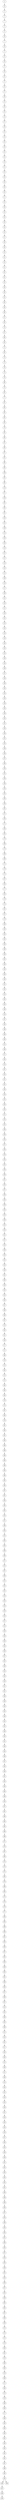 digraph {
	0 [label=0]
	12 [label=12]
	5 [label=5]
	2 [label=2]
	7 [label=7]
	3 [label=3]
	8 [label=8]
	10 [label=10]
	1 [label=1]
	13 [label=13]
	4 [label=4]
	11 [label=11]
	16 [label=16]
	6 [label=6]
	18 [label=18]
	21 [label=21]
	9 [label=9]
	22 [label=22]
	17 [label=17]
	29 [label=29]
	15 [label=15]
	20 [label=20]
	23 [label=23]
	14 [label=14]
	37 [label=37]
	28 [label=28]
	25 [label=25]
	24 [label=24]
	45 [label=45]
	26 [label=26]
	42 [label=42]
	32 [label=32]
	19 [label=19]
	31 [label=31]
	33 [label=33]
	30 [label=30]
	48 [label=48]
	36 [label=36]
	40 [label=40]
	27 [label=27]
	35 [label=35]
	38 [label=38]
	34 [label=34]
	50 [label=50]
	39 [label=39]
	44 [label=44]
	43 [label=43]
	47 [label=47]
	49 [label=49]
	46 [label=46]
	53 [label=53]
	41 [label=41]
	54 [label=54]
	51 [label=51]
	62 [label=62]
	61 [label=61]
	55 [label=55]
	59 [label=59]
	58 [label=58]
	52 [label=52]
	60 [label=60]
	56 [label=56]
	68 [label=68]
	57 [label=57]
	63 [label=63]
	70 [label=70]
	67 [label=67]
	66 [label=66]
	64 [label=64]
	71 [label=71]
	65 [label=65]
	73 [label=73]
	72 [label=72]
	78 [label=78]
	74 [label=74]
	76 [label=76]
	69 [label=69]
	75 [label=75]
	82 [label=82]
	77 [label=77]
	81 [label=81]
	80 [label=80]
	83 [label=83]
	85 [label=85]
	84 [label=84]
	79 [label=79]
	94 [label=94]
	86 [label=86]
	91 [label=91]
	88 [label=88]
	87 [label=87]
	92 [label=92]
	98 [label=98]
	89 [label=89]
	100 [label=100]
	93 [label=93]
	96 [label=96]
	114 [label=114]
	97 [label=97]
	104 [label=104]
	90 [label=90]
	99 [label=99]
	95 [label=95]
	102 [label=102]
	101 [label=101]
	109 [label=109]
	115 [label=115]
	103 [label=103]
	105 [label=105]
	113 [label=113]
	107 [label=107]
	127 [label=127]
	110 [label=110]
	122 [label=122]
	112 [label=112]
	106 [label=106]
	116 [label=116]
	117 [label=117]
	108 [label=108]
	121 [label=121]
	120 [label=120]
	111 [label=111]
	126 [label=126]
	131 [label=131]
	123 [label=123]
	132 [label=132]
	118 [label=118]
	119 [label=119]
	140 [label=140]
	125 [label=125]
	124 [label=124]
	130 [label=130]
	144 [label=144]
	136 [label=136]
	137 [label=137]
	128 [label=128]
	139 [label=139]
	145 [label=145]
	134 [label=134]
	133 [label=133]
	129 [label=129]
	135 [label=135]
	138 [label=138]
	142 [label=142]
	141 [label=141]
	143 [label=143]
	156 [label=156]
	151 [label=151]
	153 [label=153]
	149 [label=149]
	148 [label=148]
	147 [label=147]
	160 [label=160]
	150 [label=150]
	152 [label=152]
	159 [label=159]
	146 [label=146]
	154 [label=154]
	155 [label=155]
	165 [label=165]
	158 [label=158]
	161 [label=161]
	157 [label=157]
	163 [label=163]
	171 [label=171]
	164 [label=164]
	162 [label=162]
	170 [label=170]
	169 [label=169]
	173 [label=173]
	168 [label=168]
	166 [label=166]
	172 [label=172]
	176 [label=176]
	175 [label=175]
	167 [label=167]
	184 [label=184]
	177 [label=177]
	183 [label=183]
	178 [label=178]
	174 [label=174]
	181 [label=181]
	187 [label=187]
	179 [label=179]
	186 [label=186]
	193 [label=193]
	185 [label=185]
	182 [label=182]
	180 [label=180]
	188 [label=188]
	189 [label=189]
	202 [label=202]
	199 [label=199]
	194 [label=194]
	206 [label=206]
	190 [label=190]
	191 [label=191]
	192 [label=192]
	210 [label=210]
	205 [label=205]
	203 [label=203]
	196 [label=196]
	216 [label=216]
	197 [label=197]
	195 [label=195]
	198 [label=198]
	209 [label=209]
	200 [label=200]
	212 [label=212]
	208 [label=208]
	217 [label=217]
	204 [label=204]
	214 [label=214]
	207 [label=207]
	225 [label=225]
	221 [label=221]
	201 [label=201]
	230 [label=230]
	218 [label=218]
	215 [label=215]
	220 [label=220]
	223 [label=223]
	211 [label=211]
	213 [label=213]
	222 [label=222]
	236 [label=236]
	226 [label=226]
	224 [label=224]
	227 [label=227]
	229 [label=229]
	219 [label=219]
	234 [label=234]
	232 [label=232]
	228 [label=228]
	249 [label=249]
	231 [label=231]
	235 [label=235]
	237 [label=237]
	238 [label=238]
	240 [label=240]
	239 [label=239]
	243 [label=243]
	233 [label=233]
	248 [label=248]
	242 [label=242]
	254 [label=254]
	241 [label=241]
	247 [label=247]
	244 [label=244]
	256 [label=256]
	250 [label=250]
	252 [label=252]
	245 [label=245]
	246 [label=246]
	261 [label=261]
	260 [label=260]
	258 [label=258]
	255 [label=255]
	253 [label=253]
	263 [label=263]
	257 [label=257]
	269 [label=269]
	268 [label=268]
	267 [label=267]
	270 [label=270]
	262 [label=262]
	251 [label=251]
	259 [label=259]
	277 [label=277]
	271 [label=271]
	266 [label=266]
	276 [label=276]
	273 [label=273]
	282 [label=282]
	275 [label=275]
	272 [label=272]
	265 [label=265]
	285 [label=285]
	264 [label=264]
	278 [label=278]
	274 [label=274]
	287 [label=287]
	280 [label=280]
	279 [label=279]
	281 [label=281]
	283 [label=283]
	291 [label=291]
	295 [label=295]
	288 [label=288]
	286 [label=286]
	289 [label=289]
	300 [label=300]
	299 [label=299]
	284 [label=284]
	296 [label=296]
	292 [label=292]
	290 [label=290]
	297 [label=297]
	301 [label=301]
	294 [label=294]
	293 [label=293]
	302 [label=302]
	310 [label=310]
	311 [label=311]
	298 [label=298]
	304 [label=304]
	313 [label=313]
	305 [label=305]
	303 [label=303]
	306 [label=306]
	308 [label=308]
	317 [label=317]
	315 [label=315]
	307 [label=307]
	309 [label=309]
	312 [label=312]
	325 [label=325]
	322 [label=322]
	319 [label=319]
	323 [label=323]
	316 [label=316]
	318 [label=318]
	320 [label=320]
	327 [label=327]
	314 [label=314]
	328 [label=328]
	326 [label=326]
	330 [label=330]
	334 [label=334]
	358 [label=358]
	337 [label=337]
	332 [label=332]
	338 [label=338]
	324 [label=324]
	333 [label=333]
	329 [label=329]
	321 [label=321]
	331 [label=331]
	336 [label=336]
	339 [label=339]
	343 [label=343]
	335 [label=335]
	346 [label=346]
	342 [label=342]
	352 [label=352]
	348 [label=348]
	353 [label=353]
	341 [label=341]
	340 [label=340]
	344 [label=344]
	359 [label=359]
	347 [label=347]
	345 [label=345]
	349 [label=349]
	351 [label=351]
	355 [label=355]
	350 [label=350]
	364 [label=364]
	356 [label=356]
	354 [label=354]
	357 [label=357]
	361 [label=361]
	360 [label=360]
	365 [label=365]
	362 [label=362]
	368 [label=368]
	366 [label=366]
	371 [label=371]
	370 [label=370]
	367 [label=367]
	363 [label=363]
	374 [label=374]
	373 [label=373]
	372 [label=372]
	382 [label=382]
	378 [label=378]
	369 [label=369]
	385 [label=385]
	375 [label=375]
	376 [label=376]
	379 [label=379]
	377 [label=377]
	384 [label=384]
	394 [label=394]
	388 [label=388]
	386 [label=386]
	381 [label=381]
	383 [label=383]
	390 [label=390]
	387 [label=387]
	392 [label=392]
	380 [label=380]
	406 [label=406]
	393 [label=393]
	391 [label=391]
	389 [label=389]
	395 [label=395]
	407 [label=407]
	396 [label=396]
	397 [label=397]
	413 [label=413]
	402 [label=402]
	398 [label=398]
	405 [label=405]
	399 [label=399]
	412 [label=412]
	410 [label=410]
	401 [label=401]
	417 [label=417]
	403 [label=403]
	400 [label=400]
	415 [label=415]
	408 [label=408]
	411 [label=411]
	409 [label=409]
	414 [label=414]
	404 [label=404]
	422 [label=422]
	416 [label=416]
	424 [label=424]
	426 [label=426]
	421 [label=421]
	418 [label=418]
	420 [label=420]
	423 [label=423]
	419 [label=419]
	427 [label=427]
	430 [label=430]
	425 [label=425]
	429 [label=429]
	428 [label=428]
	431 [label=431]
	432 [label=432]
	433 [label=433]
	435 [label=435]
	442 [label=442]
	441 [label=441]
	439 [label=439]
	436 [label=436]
	438 [label=438]
	440 [label=440]
	437 [label=437]
	434 [label=434]
	448 [label=448]
	443 [label=443]
	444 [label=444]
	451 [label=451]
	446 [label=446]
	445 [label=445]
	447 [label=447]
	454 [label=454]
	450 [label=450]
	449 [label=449]
	452 [label=452]
	453 [label=453]
	456 [label=456]
	457 [label=457]
	455 [label=455]
	459 [label=459]
	465 [label=465]
	462 [label=462]
	467 [label=467]
	460 [label=460]
	458 [label=458]
	475 [label=475]
	474 [label=474]
	472 [label=472]
	478 [label=478]
	463 [label=463]
	461 [label=461]
	470 [label=470]
	466 [label=466]
	483 [label=483]
	476 [label=476]
	469 [label=469]
	471 [label=471]
	464 [label=464]
	473 [label=473]
	479 [label=479]
	468 [label=468]
	480 [label=480]
	477 [label=477]
	486 [label=486]
	493 [label=493]
	485 [label=485]
	490 [label=490]
	481 [label=481]
	494 [label=494]
	482 [label=482]
	492 [label=492]
	491 [label=491]
	487 [label=487]
	489 [label=489]
	495 [label=495]
	484 [label=484]
	488 [label=488]
	497 [label=497]
	499 [label=499]
	496 [label=496]
	498 [label=498]
	0 -> 12
	12 -> 5
	5 -> 2
	2 -> 7
	7 -> 3
	3 -> 8
	8 -> 10
	10 -> 1
	1 -> 13
	13 -> 4
	4 -> 11
	11 -> 16
	16 -> 6
	6 -> 18
	18 -> 21
	21 -> 9
	9 -> 22
	22 -> 17
	17 -> 29
	29 -> 15
	15 -> 20
	20 -> 23
	23 -> 14
	14 -> 37
	37 -> 28
	28 -> 25
	25 -> 24
	24 -> 45
	45 -> 26
	26 -> 42
	42 -> 32
	32 -> 19
	19 -> 31
	31 -> 33
	33 -> 30
	30 -> 48
	48 -> 36
	36 -> 40
	40 -> 27
	27 -> 35
	35 -> 38
	38 -> 34
	34 -> 50
	50 -> 39
	39 -> 44
	44 -> 43
	43 -> 47
	47 -> 49
	49 -> 46
	46 -> 53
	53 -> 41
	41 -> 54
	54 -> 51
	51 -> 62
	62 -> 61
	61 -> 55
	55 -> 59
	59 -> 58
	58 -> 52
	52 -> 60
	60 -> 56
	56 -> 68
	68 -> 57
	57 -> 63
	63 -> 70
	70 -> 67
	67 -> 66
	66 -> 64
	64 -> 71
	71 -> 65
	65 -> 73
	73 -> 72
	72 -> 78
	78 -> 74
	74 -> 76
	76 -> 69
	69 -> 75
	75 -> 82
	82 -> 77
	77 -> 81
	81 -> 80
	80 -> 83
	83 -> 85
	85 -> 84
	84 -> 79
	79 -> 94
	94 -> 86
	86 -> 91
	91 -> 88
	88 -> 87
	87 -> 92
	92 -> 98
	98 -> 89
	89 -> 100
	100 -> 93
	93 -> 96
	96 -> 114
	114 -> 97
	97 -> 104
	104 -> 90
	90 -> 99
	99 -> 95
	95 -> 102
	102 -> 101
	101 -> 109
	109 -> 115
	115 -> 103
	103 -> 105
	105 -> 113
	113 -> 107
	107 -> 127
	127 -> 110
	110 -> 122
	122 -> 112
	112 -> 106
	106 -> 116
	116 -> 117
	117 -> 108
	108 -> 121
	121 -> 120
	120 -> 111
	111 -> 126
	126 -> 131
	131 -> 123
	123 -> 132
	132 -> 118
	118 -> 119
	119 -> 140
	140 -> 125
	125 -> 124
	124 -> 130
	130 -> 144
	144 -> 136
	136 -> 137
	137 -> 128
	128 -> 139
	139 -> 145
	145 -> 134
	134 -> 133
	133 -> 129
	129 -> 135
	135 -> 138
	138 -> 142
	142 -> 141
	141 -> 143
	143 -> 156
	156 -> 151
	151 -> 153
	153 -> 149
	149 -> 148
	148 -> 147
	147 -> 160
	160 -> 150
	150 -> 152
	152 -> 159
	159 -> 146
	146 -> 154
	154 -> 155
	155 -> 165
	165 -> 158
	158 -> 161
	161 -> 157
	157 -> 163
	163 -> 171
	171 -> 164
	164 -> 162
	162 -> 170
	170 -> 169
	169 -> 173
	173 -> 168
	168 -> 166
	166 -> 172
	172 -> 176
	176 -> 175
	175 -> 167
	167 -> 184
	184 -> 177
	177 -> 183
	183 -> 178
	178 -> 174
	174 -> 181
	181 -> 187
	187 -> 179
	179 -> 186
	186 -> 193
	193 -> 185
	185 -> 182
	182 -> 180
	180 -> 188
	188 -> 189
	189 -> 202
	202 -> 199
	199 -> 194
	194 -> 206
	206 -> 190
	190 -> 191
	191 -> 192
	192 -> 210
	210 -> 205
	205 -> 203
	203 -> 196
	196 -> 216
	216 -> 197
	197 -> 195
	195 -> 198
	198 -> 209
	209 -> 200
	200 -> 212
	212 -> 208
	208 -> 217
	217 -> 204
	204 -> 214
	214 -> 207
	207 -> 225
	225 -> 221
	221 -> 201
	201 -> 230
	230 -> 218
	218 -> 215
	215 -> 220
	220 -> 223
	223 -> 211
	211 -> 213
	213 -> 222
	222 -> 236
	236 -> 226
	226 -> 224
	224 -> 227
	227 -> 229
	229 -> 219
	219 -> 234
	234 -> 232
	232 -> 228
	228 -> 249
	249 -> 231
	231 -> 235
	235 -> 237
	237 -> 238
	238 -> 240
	240 -> 239
	239 -> 243
	243 -> 233
	233 -> 248
	248 -> 242
	242 -> 254
	254 -> 241
	241 -> 247
	247 -> 244
	244 -> 256
	256 -> 250
	250 -> 252
	252 -> 245
	245 -> 246
	246 -> 261
	261 -> 260
	260 -> 258
	258 -> 255
	255 -> 253
	253 -> 263
	263 -> 257
	257 -> 269
	269 -> 268
	268 -> 267
	267 -> 270
	270 -> 262
	262 -> 251
	251 -> 259
	259 -> 277
	277 -> 271
	271 -> 266
	266 -> 276
	276 -> 273
	273 -> 282
	282 -> 275
	275 -> 272
	272 -> 265
	265 -> 285
	285 -> 264
	264 -> 278
	278 -> 274
	274 -> 287
	287 -> 280
	280 -> 279
	279 -> 281
	281 -> 283
	283 -> 291
	291 -> 295
	295 -> 288
	288 -> 286
	286 -> 289
	289 -> 300
	300 -> 299
	299 -> 284
	284 -> 296
	296 -> 292
	292 -> 290
	290 -> 297
	297 -> 301
	301 -> 294
	294 -> 293
	293 -> 302
	302 -> 310
	310 -> 311
	311 -> 298
	298 -> 304
	304 -> 313
	313 -> 305
	305 -> 303
	303 -> 306
	306 -> 308
	308 -> 317
	317 -> 315
	315 -> 307
	307 -> 309
	309 -> 312
	312 -> 325
	325 -> 322
	322 -> 319
	319 -> 323
	323 -> 316
	316 -> 318
	318 -> 320
	320 -> 327
	327 -> 314
	314 -> 328
	328 -> 326
	326 -> 330
	330 -> 334
	334 -> 358
	358 -> 337
	337 -> 332
	332 -> 338
	338 -> 324
	324 -> 333
	333 -> 329
	329 -> 321
	321 -> 331
	331 -> 336
	336 -> 339
	339 -> 343
	343 -> 335
	335 -> 346
	346 -> 342
	342 -> 352
	352 -> 348
	348 -> 353
	353 -> 341
	341 -> 340
	340 -> 344
	344 -> 359
	359 -> 347
	347 -> 345
	345 -> 349
	349 -> 351
	351 -> 355
	355 -> 350
	350 -> 364
	364 -> 356
	356 -> 354
	354 -> 357
	357 -> 361
	361 -> 360
	360 -> 365
	365 -> 362
	362 -> 368
	368 -> 366
	366 -> 371
	371 -> 370
	370 -> 367
	367 -> 363
	363 -> 374
	374 -> 373
	373 -> 372
	372 -> 382
	382 -> 378
	378 -> 369
	369 -> 385
	385 -> 375
	375 -> 376
	376 -> 379
	379 -> 377
	377 -> 384
	384 -> 394
	394 -> 388
	388 -> 386
	386 -> 381
	381 -> 383
	383 -> 390
	390 -> 387
	387 -> 392
	392 -> 380
	380 -> 406
	406 -> 393
	393 -> 391
	391 -> 389
	389 -> 395
	395 -> 407
	407 -> 396
	396 -> 397
	397 -> 413
	413 -> 402
	402 -> 398
	398 -> 405
	405 -> 399
	399 -> 412
	412 -> 410
	410 -> 401
	401 -> 417
	417 -> 403
	403 -> 400
	400 -> 415
	415 -> 408
	408 -> 411
	411 -> 409
	409 -> 414
	414 -> 404
	404 -> 422
	422 -> 416
	416 -> 424
	424 -> 426
	426 -> 421
	421 -> 418
	418 -> 420
	420 -> 423
	423 -> 419
	419 -> 427
	427 -> 430
	430 -> 425
	425 -> 429
	429 -> 428
	428 -> 431
	431 -> 432
	432 -> 433
	433 -> 435
	435 -> 442
	442 -> 441
	441 -> 439
	439 -> 436
	436 -> 438
	438 -> 440
	440 -> 437
	437 -> 434
	434 -> 448
	448 -> 443
	443 -> 444
	444 -> 451
	451 -> 446
	446 -> 445
	445 -> 447
	447 -> 454
	454 -> 450
	450 -> 449
	449 -> 452
	452 -> 453
	453 -> 456
	456 -> 457
	457 -> 455
	455 -> 459
	459 -> 465
	465 -> 462
	462 -> 467
	467 -> 460
	460 -> 458
	458 -> 475
	475 -> 474
	474 -> 472
	472 -> 478
	478 -> 463
	463 -> 461
	461 -> 470
	470 -> 466
	466 -> 483
	483 -> 476
	476 -> 469
	469 -> 471
	471 -> 464
	464 -> 473
	473 -> 479
	479 -> 468
	468 -> 480
	480 -> 477
	477 -> 486
	486 -> 493
	493 -> 485
	485 -> 490
	490 -> 481
	481 -> 494
	494 -> 482
	482 -> 492
	492 -> 491
	491 -> 487
	487 -> 489
	489 -> 495
	495 -> 484
	484 -> 488
	488 -> 497
	497 -> 499
	499 -> 496
	484 -> 498
}
